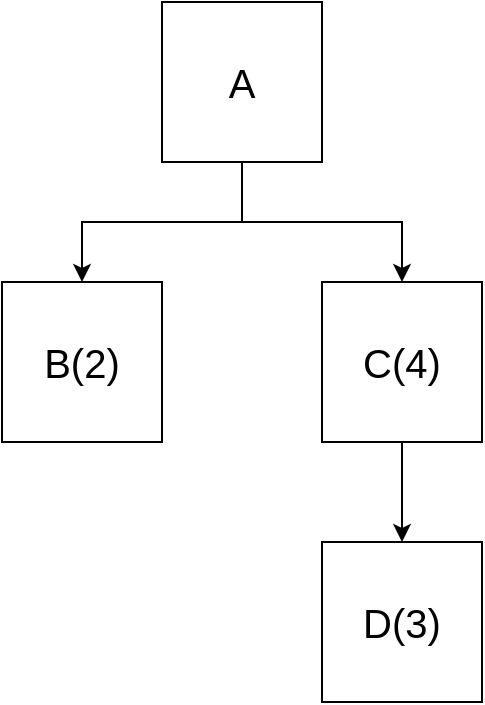 <mxfile version="20.8.4" type="device"><diagram id="IzgqbPJbM2q7IyDs5-fc" name="Page-1"><mxGraphModel dx="1434" dy="764" grid="1" gridSize="10" guides="1" tooltips="1" connect="1" arrows="1" fold="1" page="1" pageScale="1" pageWidth="850" pageHeight="1100" math="0" shadow="0"><root><mxCell id="0"/><mxCell id="1" parent="0"/><mxCell id="E2id2VWsDap1sft9RkN9-5" style="edgeStyle=orthogonalEdgeStyle;rounded=0;orthogonalLoop=1;jettySize=auto;html=1;entryX=0.5;entryY=0;entryDx=0;entryDy=0;fontSize=20;" edge="1" parent="1" source="E2id2VWsDap1sft9RkN9-1" target="E2id2VWsDap1sft9RkN9-2"><mxGeometry relative="1" as="geometry"/></mxCell><mxCell id="E2id2VWsDap1sft9RkN9-6" style="edgeStyle=orthogonalEdgeStyle;rounded=0;orthogonalLoop=1;jettySize=auto;html=1;entryX=0.5;entryY=0;entryDx=0;entryDy=0;fontSize=20;" edge="1" parent="1" source="E2id2VWsDap1sft9RkN9-1" target="E2id2VWsDap1sft9RkN9-3"><mxGeometry relative="1" as="geometry"/></mxCell><mxCell id="E2id2VWsDap1sft9RkN9-1" value="&lt;font style=&quot;font-size: 20px;&quot;&gt;A&lt;/font&gt;" style="whiteSpace=wrap;html=1;aspect=fixed;" vertex="1" parent="1"><mxGeometry x="385" y="220" width="80" height="80" as="geometry"/></mxCell><mxCell id="E2id2VWsDap1sft9RkN9-2" value="&lt;span style=&quot;font-size: 20px;&quot;&gt;B(2)&lt;/span&gt;" style="whiteSpace=wrap;html=1;aspect=fixed;" vertex="1" parent="1"><mxGeometry x="305" y="360" width="80" height="80" as="geometry"/></mxCell><mxCell id="E2id2VWsDap1sft9RkN9-7" style="edgeStyle=orthogonalEdgeStyle;rounded=0;orthogonalLoop=1;jettySize=auto;html=1;entryX=0.5;entryY=0;entryDx=0;entryDy=0;fontSize=20;" edge="1" parent="1" source="E2id2VWsDap1sft9RkN9-3" target="E2id2VWsDap1sft9RkN9-4"><mxGeometry relative="1" as="geometry"/></mxCell><mxCell id="E2id2VWsDap1sft9RkN9-3" value="&lt;font style=&quot;font-size: 20px;&quot;&gt;C(4)&lt;/font&gt;" style="whiteSpace=wrap;html=1;aspect=fixed;" vertex="1" parent="1"><mxGeometry x="465" y="360" width="80" height="80" as="geometry"/></mxCell><mxCell id="E2id2VWsDap1sft9RkN9-4" value="&lt;span style=&quot;font-size: 20px;&quot;&gt;D(3)&lt;/span&gt;" style="whiteSpace=wrap;html=1;aspect=fixed;" vertex="1" parent="1"><mxGeometry x="465" y="490" width="80" height="80" as="geometry"/></mxCell></root></mxGraphModel></diagram></mxfile>